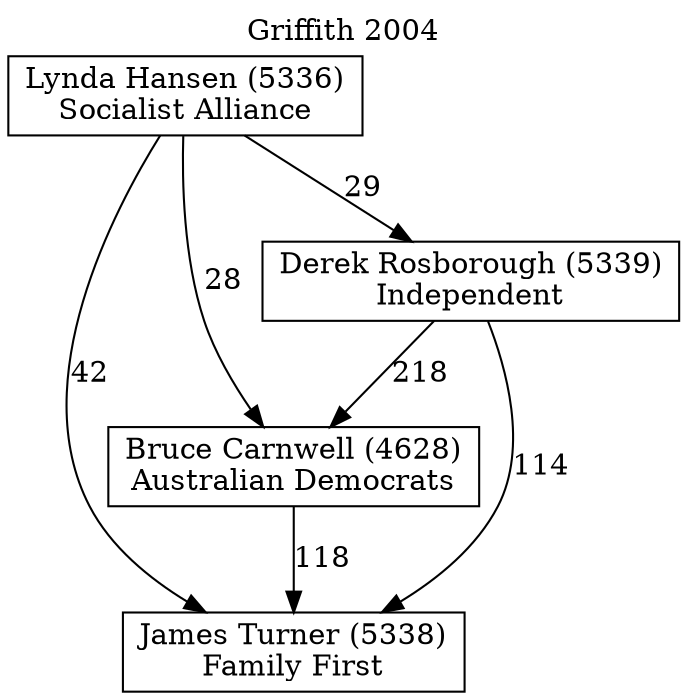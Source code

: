 // House preference flow
digraph "James Turner (5338)_Griffith_2004" {
	graph [label="Griffith 2004" labelloc=t mclimit=10]
	node [shape=box]
	"James Turner (5338)" [label="James Turner (5338)
Family First"]
	"Bruce Carnwell (4628)" [label="Bruce Carnwell (4628)
Australian Democrats"]
	"Derek Rosborough (5339)" [label="Derek Rosborough (5339)
Independent"]
	"Lynda Hansen (5336)" [label="Lynda Hansen (5336)
Socialist Alliance"]
	"Bruce Carnwell (4628)" -> "James Turner (5338)" [label=118]
	"Derek Rosborough (5339)" -> "Bruce Carnwell (4628)" [label=218]
	"Lynda Hansen (5336)" -> "Derek Rosborough (5339)" [label=29]
	"Derek Rosborough (5339)" -> "James Turner (5338)" [label=114]
	"Lynda Hansen (5336)" -> "James Turner (5338)" [label=42]
	"Lynda Hansen (5336)" -> "Bruce Carnwell (4628)" [label=28]
}
